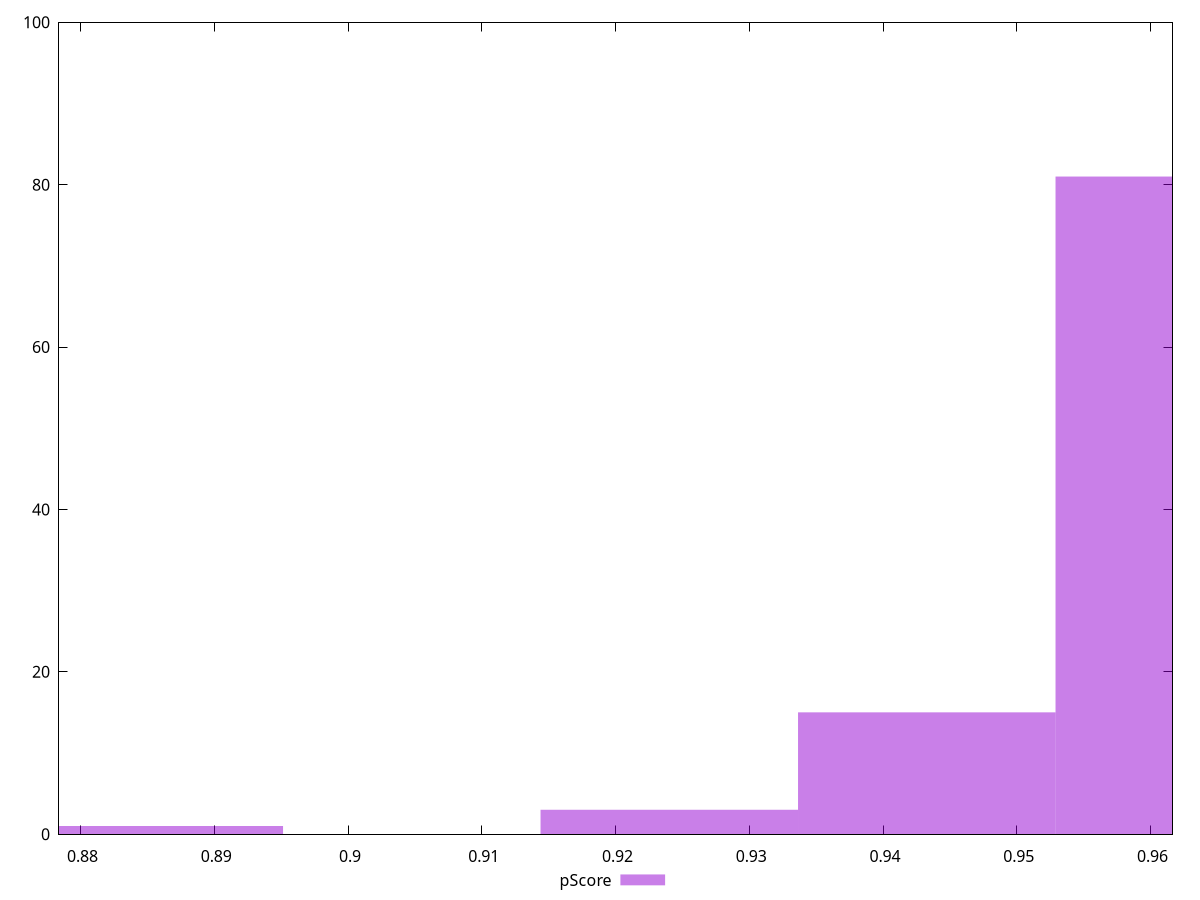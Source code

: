 reset

$pScore <<EOF
0.8855144104054101 1
0.9432653502144587 15
0.9625156634841415 81
0.9240150369447758 3
EOF

set key outside below
set boxwidth 0.01925031326968283
set xrange [0.8783904889382959:0.9616352812305711]
set yrange [0:100]
set trange [0:100]
set style fill transparent solid 0.5 noborder
set terminal svg size 640, 490 enhanced background rgb 'white'
set output "report_00019_2021-02-10T18-14-37.922Z//first-contentful-paint/samples/pages+cached+noadtech+nomedia/pScore/histogram.svg"

plot $pScore title "pScore" with boxes

reset
